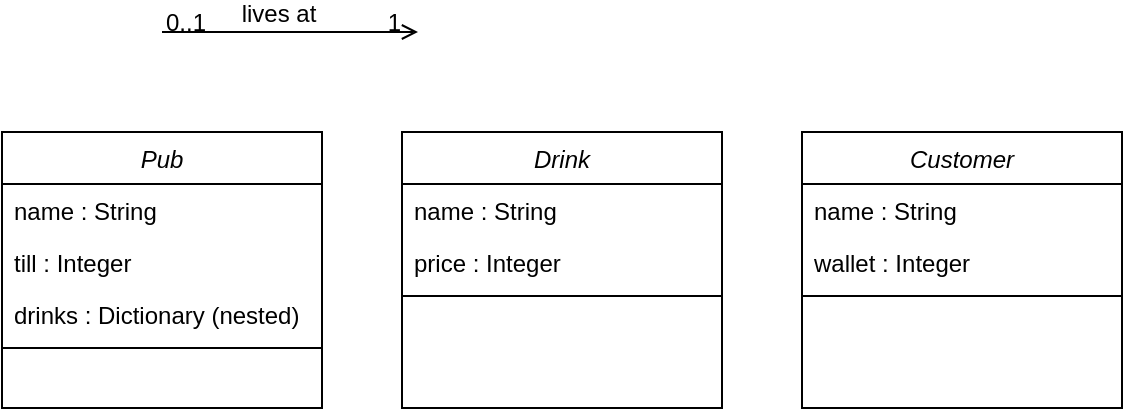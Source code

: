 <mxfile version="13.9.3" type="device"><diagram id="C5RBs43oDa-KdzZeNtuy" name="Page-1"><mxGraphModel dx="608" dy="635" grid="1" gridSize="10" guides="1" tooltips="1" connect="1" arrows="1" fold="1" page="1" pageScale="1" pageWidth="827" pageHeight="1169" math="0" shadow="0"><root><mxCell id="WIyWlLk6GJQsqaUBKTNV-0"/><mxCell id="WIyWlLk6GJQsqaUBKTNV-1" parent="WIyWlLk6GJQsqaUBKTNV-0"/><mxCell id="zkfFHV4jXpPFQw0GAbJ--0" value="Pub" style="swimlane;fontStyle=2;align=center;verticalAlign=top;childLayout=stackLayout;horizontal=1;startSize=26;horizontalStack=0;resizeParent=1;resizeLast=0;collapsible=1;marginBottom=0;rounded=0;shadow=0;strokeWidth=1;" parent="WIyWlLk6GJQsqaUBKTNV-1" vertex="1"><mxGeometry x="40" y="80" width="160" height="138" as="geometry"><mxRectangle x="230" y="140" width="160" height="26" as="alternateBounds"/></mxGeometry></mxCell><mxCell id="zkfFHV4jXpPFQw0GAbJ--1" value="name : String" style="text;align=left;verticalAlign=top;spacingLeft=4;spacingRight=4;overflow=hidden;rotatable=0;points=[[0,0.5],[1,0.5]];portConstraint=eastwest;" parent="zkfFHV4jXpPFQw0GAbJ--0" vertex="1"><mxGeometry y="26" width="160" height="26" as="geometry"/></mxCell><mxCell id="zkfFHV4jXpPFQw0GAbJ--2" value="till : Integer" style="text;align=left;verticalAlign=top;spacingLeft=4;spacingRight=4;overflow=hidden;rotatable=0;points=[[0,0.5],[1,0.5]];portConstraint=eastwest;rounded=0;shadow=0;html=0;" parent="zkfFHV4jXpPFQw0GAbJ--0" vertex="1"><mxGeometry y="52" width="160" height="26" as="geometry"/></mxCell><mxCell id="zkfFHV4jXpPFQw0GAbJ--3" value="drinks : Dictionary (nested)" style="text;align=left;verticalAlign=top;spacingLeft=4;spacingRight=4;overflow=hidden;rotatable=0;points=[[0,0.5],[1,0.5]];portConstraint=eastwest;rounded=0;shadow=0;html=0;" parent="zkfFHV4jXpPFQw0GAbJ--0" vertex="1"><mxGeometry y="78" width="160" height="26" as="geometry"/></mxCell><mxCell id="zkfFHV4jXpPFQw0GAbJ--4" value="" style="line;html=1;strokeWidth=1;align=left;verticalAlign=middle;spacingTop=-1;spacingLeft=3;spacingRight=3;rotatable=0;labelPosition=right;points=[];portConstraint=eastwest;" parent="zkfFHV4jXpPFQw0GAbJ--0" vertex="1"><mxGeometry y="104" width="160" height="8" as="geometry"/></mxCell><mxCell id="zkfFHV4jXpPFQw0GAbJ--5" value=" " style="text;align=left;verticalAlign=top;spacingLeft=4;spacingRight=4;overflow=hidden;rotatable=0;points=[[0,0.5],[1,0.5]];portConstraint=eastwest;" parent="zkfFHV4jXpPFQw0GAbJ--0" vertex="1"><mxGeometry y="112" width="160" height="26" as="geometry"/></mxCell><mxCell id="sfg8ZOTwOqKrR7nZn7nS-0" value="" style="endArrow=open;shadow=0;strokeWidth=1;rounded=0;endFill=1;edgeStyle=elbowEdgeStyle;elbow=vertical;" edge="1" parent="WIyWlLk6GJQsqaUBKTNV-1"><mxGeometry x="0.5" y="41" relative="1" as="geometry"><mxPoint x="120" y="30" as="sourcePoint"/><mxPoint x="248" y="30" as="targetPoint"/><mxPoint x="-40" y="32" as="offset"/></mxGeometry></mxCell><mxCell id="sfg8ZOTwOqKrR7nZn7nS-1" value="0..1" style="resizable=0;align=left;verticalAlign=bottom;labelBackgroundColor=none;fontSize=12;" connectable="0" vertex="1" parent="sfg8ZOTwOqKrR7nZn7nS-0"><mxGeometry x="-1" relative="1" as="geometry"><mxPoint y="4" as="offset"/></mxGeometry></mxCell><mxCell id="sfg8ZOTwOqKrR7nZn7nS-2" value="1" style="resizable=0;align=right;verticalAlign=bottom;labelBackgroundColor=none;fontSize=12;" connectable="0" vertex="1" parent="sfg8ZOTwOqKrR7nZn7nS-0"><mxGeometry x="1" relative="1" as="geometry"><mxPoint x="-7" y="4" as="offset"/></mxGeometry></mxCell><mxCell id="sfg8ZOTwOqKrR7nZn7nS-3" value="lives at" style="text;html=1;resizable=0;points=[];;align=center;verticalAlign=middle;labelBackgroundColor=none;rounded=0;shadow=0;strokeWidth=1;fontSize=12;" vertex="1" connectable="0" parent="sfg8ZOTwOqKrR7nZn7nS-0"><mxGeometry x="0.5" y="49" relative="1" as="geometry"><mxPoint x="-38" y="40" as="offset"/></mxGeometry></mxCell><mxCell id="sfg8ZOTwOqKrR7nZn7nS-5" value="Drink" style="swimlane;fontStyle=2;align=center;verticalAlign=top;childLayout=stackLayout;horizontal=1;startSize=26;horizontalStack=0;resizeParent=1;resizeLast=0;collapsible=1;marginBottom=0;rounded=0;shadow=0;strokeWidth=1;" vertex="1" parent="WIyWlLk6GJQsqaUBKTNV-1"><mxGeometry x="240" y="80" width="160" height="138" as="geometry"><mxRectangle x="230" y="140" width="160" height="26" as="alternateBounds"/></mxGeometry></mxCell><mxCell id="sfg8ZOTwOqKrR7nZn7nS-6" value="name : String" style="text;align=left;verticalAlign=top;spacingLeft=4;spacingRight=4;overflow=hidden;rotatable=0;points=[[0,0.5],[1,0.5]];portConstraint=eastwest;" vertex="1" parent="sfg8ZOTwOqKrR7nZn7nS-5"><mxGeometry y="26" width="160" height="26" as="geometry"/></mxCell><mxCell id="sfg8ZOTwOqKrR7nZn7nS-7" value="price : Integer" style="text;align=left;verticalAlign=top;spacingLeft=4;spacingRight=4;overflow=hidden;rotatable=0;points=[[0,0.5],[1,0.5]];portConstraint=eastwest;rounded=0;shadow=0;html=0;" vertex="1" parent="sfg8ZOTwOqKrR7nZn7nS-5"><mxGeometry y="52" width="160" height="26" as="geometry"/></mxCell><mxCell id="sfg8ZOTwOqKrR7nZn7nS-9" value="" style="line;html=1;strokeWidth=1;align=left;verticalAlign=middle;spacingTop=-1;spacingLeft=3;spacingRight=3;rotatable=0;labelPosition=right;points=[];portConstraint=eastwest;" vertex="1" parent="sfg8ZOTwOqKrR7nZn7nS-5"><mxGeometry y="78" width="160" height="8" as="geometry"/></mxCell><mxCell id="sfg8ZOTwOqKrR7nZn7nS-10" value=" " style="text;align=left;verticalAlign=top;spacingLeft=4;spacingRight=4;overflow=hidden;rotatable=0;points=[[0,0.5],[1,0.5]];portConstraint=eastwest;" vertex="1" parent="sfg8ZOTwOqKrR7nZn7nS-5"><mxGeometry y="86" width="160" height="26" as="geometry"/></mxCell><mxCell id="sfg8ZOTwOqKrR7nZn7nS-11" value="Customer" style="swimlane;fontStyle=2;align=center;verticalAlign=top;childLayout=stackLayout;horizontal=1;startSize=26;horizontalStack=0;resizeParent=1;resizeLast=0;collapsible=1;marginBottom=0;rounded=0;shadow=0;strokeWidth=1;" vertex="1" parent="WIyWlLk6GJQsqaUBKTNV-1"><mxGeometry x="440" y="80" width="160" height="138" as="geometry"><mxRectangle x="230" y="140" width="160" height="26" as="alternateBounds"/></mxGeometry></mxCell><mxCell id="sfg8ZOTwOqKrR7nZn7nS-12" value="name : String" style="text;align=left;verticalAlign=top;spacingLeft=4;spacingRight=4;overflow=hidden;rotatable=0;points=[[0,0.5],[1,0.5]];portConstraint=eastwest;" vertex="1" parent="sfg8ZOTwOqKrR7nZn7nS-11"><mxGeometry y="26" width="160" height="26" as="geometry"/></mxCell><mxCell id="sfg8ZOTwOqKrR7nZn7nS-13" value="wallet : Integer" style="text;align=left;verticalAlign=top;spacingLeft=4;spacingRight=4;overflow=hidden;rotatable=0;points=[[0,0.5],[1,0.5]];portConstraint=eastwest;rounded=0;shadow=0;html=0;" vertex="1" parent="sfg8ZOTwOqKrR7nZn7nS-11"><mxGeometry y="52" width="160" height="26" as="geometry"/></mxCell><mxCell id="sfg8ZOTwOqKrR7nZn7nS-14" value="" style="line;html=1;strokeWidth=1;align=left;verticalAlign=middle;spacingTop=-1;spacingLeft=3;spacingRight=3;rotatable=0;labelPosition=right;points=[];portConstraint=eastwest;" vertex="1" parent="sfg8ZOTwOqKrR7nZn7nS-11"><mxGeometry y="78" width="160" height="8" as="geometry"/></mxCell><mxCell id="sfg8ZOTwOqKrR7nZn7nS-15" value=" " style="text;align=left;verticalAlign=top;spacingLeft=4;spacingRight=4;overflow=hidden;rotatable=0;points=[[0,0.5],[1,0.5]];portConstraint=eastwest;" vertex="1" parent="sfg8ZOTwOqKrR7nZn7nS-11"><mxGeometry y="86" width="160" height="26" as="geometry"/></mxCell></root></mxGraphModel></diagram></mxfile>